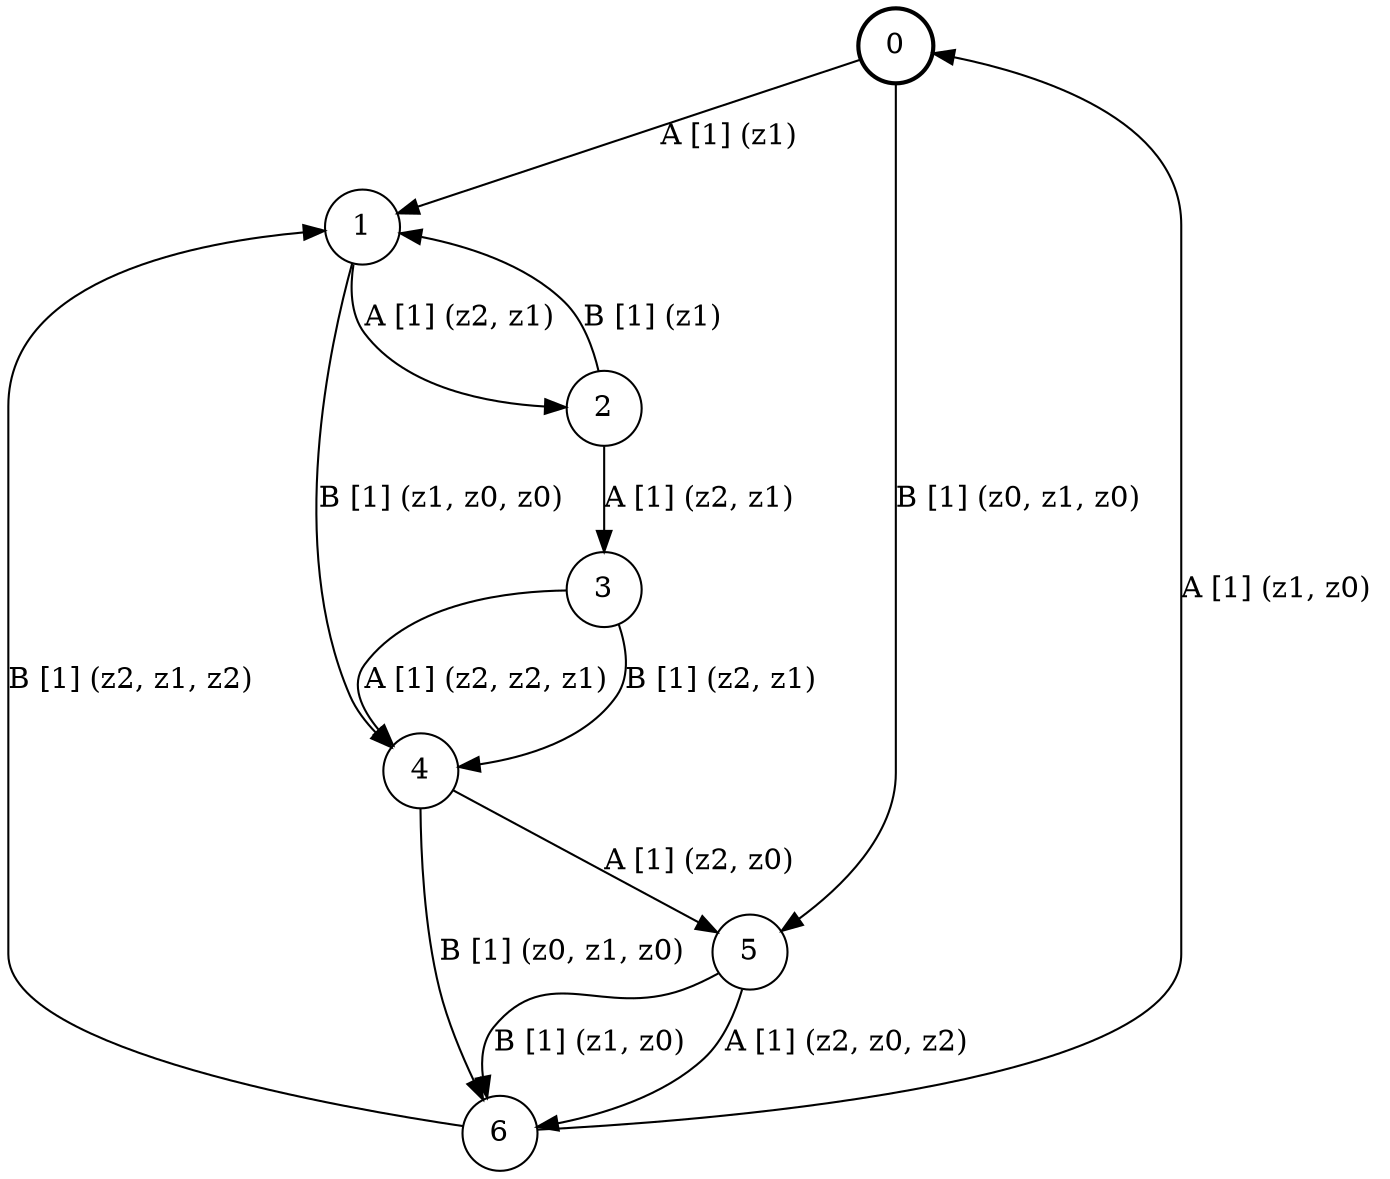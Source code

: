 # generated file, don't try to modify
# command: dot -Tpng <filename> > tree.png
digraph Automaton {
    node [shape = circle];
    0 [style = "bold"];
    0 -> 1 [label = "A [1] (z1) "];
    0 -> 5 [label = "B [1] (z0, z1, z0) "];
    1 -> 2 [label = "A [1] (z2, z1) "];
    1 -> 4 [label = "B [1] (z1, z0, z0) "];
    2 -> 3 [label = "A [1] (z2, z1) "];
    2 -> 1 [label = "B [1] (z1) "];
    3 -> 4 [label = "A [1] (z2, z2, z1) "];
    3 -> 4 [label = "B [1] (z2, z1) "];
    4 -> 5 [label = "A [1] (z2, z0) "];
    4 -> 6 [label = "B [1] (z0, z1, z0) "];
    5 -> 6 [label = "A [1] (z2, z0, z2) "];
    5 -> 6 [label = "B [1] (z1, z0) "];
    6 -> 0 [label = "A [1] (z1, z0) "];
    6 -> 1 [label = "B [1] (z2, z1, z2) "];
}
